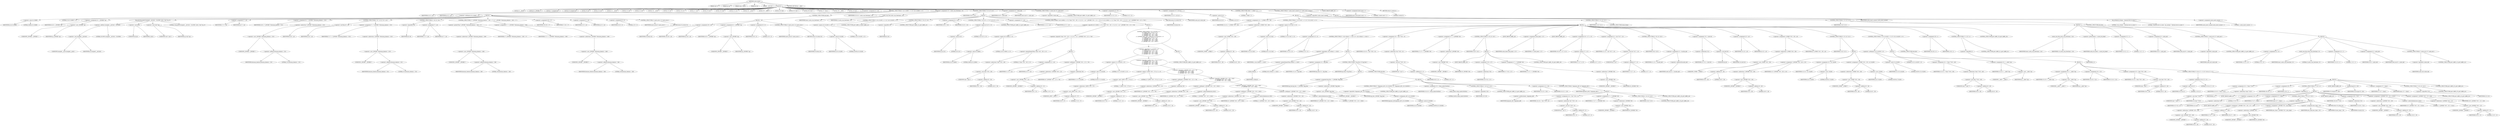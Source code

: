 digraph cache_insert {  
"1000125" [label = "(METHOD,cache_insert)" ]
"1000126" [label = "(PARAM,char *s)" ]
"1000127" [label = "(PARAM,int cp)" ]
"1000128" [label = "(PARAM,time_t time1)" ]
"1000129" [label = "(PARAM,int a4)" ]
"1000130" [label = "(PARAM,__int16 a5)" ]
"1000131" [label = "(BLOCK,,)" ]
"1000132" [label = "(LOCAL,v5: __int16)" ]
"1000133" [label = "(LOCAL,v6: _DWORD *)" ]
"1000134" [label = "(LOCAL,v7: unsigned int)" ]
"1000135" [label = "(LOCAL,v8: unsigned int)" ]
"1000136" [label = "(LOCAL,v9: int)" ]
"1000137" [label = "(LOCAL,v10: int)" ]
"1000138" [label = "(LOCAL,v11: __int16)" ]
"1000139" [label = "(LOCAL,v12: int)" ]
"1000140" [label = "(LOCAL,v13: int)" ]
"1000141" [label = "(LOCAL,v14: __int16)" ]
"1000142" [label = "(LOCAL,v15: int)" ]
"1000143" [label = "(LOCAL,v16: int *)" ]
"1000144" [label = "(LOCAL,v17: int)" ]
"1000145" [label = "(LOCAL,v19: int)" ]
"1000146" [label = "(LOCAL,v20: bool)" ]
"1000147" [label = "(LOCAL,v21: int *)" ]
"1000148" [label = "(LOCAL,v22: __int16)" ]
"1000149" [label = "(LOCAL,v23: __int64 *)" ]
"1000150" [label = "(LOCAL,v24: char)" ]
"1000151" [label = "(LOCAL,v25: char *)" ]
"1000152" [label = "(LOCAL,v26: char *)" ]
"1000153" [label = "(LOCAL,v27: time_t)" ]
"1000154" [label = "(LOCAL,v28: __int64)" ]
"1000155" [label = "(LOCAL,v29: int)" ]
"1000156" [label = "(<operator>.assignment,v5 = a5)" ]
"1000157" [label = "(IDENTIFIER,v5,v5 = a5)" ]
"1000158" [label = "(IDENTIFIER,a5,v5 = a5)" ]
"1000159" [label = "(CONTROL_STRUCTURE,if ( (a5 & 0x980) != 0 ),if ( (a5 & 0x980) != 0 ))" ]
"1000160" [label = "(<operator>.notEquals,(a5 & 0x980) != 0)" ]
"1000161" [label = "(<operator>.and,a5 & 0x980)" ]
"1000162" [label = "(IDENTIFIER,a5,a5 & 0x980)" ]
"1000163" [label = "(LITERAL,0x980,a5 & 0x980)" ]
"1000164" [label = "(LITERAL,0,(a5 & 0x980) != 0)" ]
"1000165" [label = "(BLOCK,,)" ]
"1000166" [label = "(<operator>.assignment,v6 = (_DWORD *)cp)" ]
"1000167" [label = "(IDENTIFIER,v6,v6 = (_DWORD *)cp)" ]
"1000168" [label = "(<operator>.cast,(_DWORD *)cp)" ]
"1000169" [label = "(UNKNOWN,_DWORD *,_DWORD *)" ]
"1000170" [label = "(IDENTIFIER,cp,(_DWORD *)cp)" ]
"1000171" [label = "(log_query,log_query((unsigned __int16)a5 + 0x10000, (int)s, (void *)cp, 0))" ]
"1000172" [label = "(<operator>.addition,(unsigned __int16)a5 + 0x10000)" ]
"1000173" [label = "(<operator>.cast,(unsigned __int16)a5)" ]
"1000174" [label = "(UNKNOWN,unsigned __int16,unsigned __int16)" ]
"1000175" [label = "(IDENTIFIER,a5,(unsigned __int16)a5)" ]
"1000176" [label = "(LITERAL,0x10000,(unsigned __int16)a5 + 0x10000)" ]
"1000177" [label = "(<operator>.cast,(int)s)" ]
"1000178" [label = "(UNKNOWN,int,int)" ]
"1000179" [label = "(IDENTIFIER,s,(int)s)" ]
"1000180" [label = "(<operator>.cast,(void *)cp)" ]
"1000181" [label = "(UNKNOWN,void *,void *)" ]
"1000182" [label = "(IDENTIFIER,cp,(void *)cp)" ]
"1000183" [label = "(LITERAL,0,log_query((unsigned __int16)a5 + 0x10000, (int)s, (void *)cp, 0))" ]
"1000184" [label = "(<operator>.assignment,v7 = a4)" ]
"1000185" [label = "(IDENTIFIER,v7,v7 = a4)" ]
"1000186" [label = "(IDENTIFIER,a4,v7 = a4)" ]
"1000187" [label = "(<operator>.assignment,v8 = *(_DWORD *)(dnsmasq_daemon + 252))" ]
"1000188" [label = "(IDENTIFIER,v8,v8 = *(_DWORD *)(dnsmasq_daemon + 252))" ]
"1000189" [label = "(<operator>.indirection,*(_DWORD *)(dnsmasq_daemon + 252))" ]
"1000190" [label = "(<operator>.cast,(_DWORD *)(dnsmasq_daemon + 252))" ]
"1000191" [label = "(UNKNOWN,_DWORD *,_DWORD *)" ]
"1000192" [label = "(<operator>.addition,dnsmasq_daemon + 252)" ]
"1000193" [label = "(IDENTIFIER,dnsmasq_daemon,dnsmasq_daemon + 252)" ]
"1000194" [label = "(LITERAL,252,dnsmasq_daemon + 252)" ]
"1000195" [label = "(CONTROL_STRUCTURE,if ( v8 < a4 ),if ( v8 < a4 ))" ]
"1000196" [label = "(<operator>.lessThan,v8 < a4)" ]
"1000197" [label = "(IDENTIFIER,v8,v8 < a4)" ]
"1000198" [label = "(IDENTIFIER,a4,v8 < a4)" ]
"1000199" [label = "(<operator>.assignment,v7 = *(_DWORD *)(dnsmasq_daemon + 252))" ]
"1000200" [label = "(IDENTIFIER,v7,v7 = *(_DWORD *)(dnsmasq_daemon + 252))" ]
"1000201" [label = "(<operator>.indirection,*(_DWORD *)(dnsmasq_daemon + 252))" ]
"1000202" [label = "(<operator>.cast,(_DWORD *)(dnsmasq_daemon + 252))" ]
"1000203" [label = "(UNKNOWN,_DWORD *,_DWORD *)" ]
"1000204" [label = "(<operator>.addition,dnsmasq_daemon + 252)" ]
"1000205" [label = "(IDENTIFIER,dnsmasq_daemon,dnsmasq_daemon + 252)" ]
"1000206" [label = "(LITERAL,252,dnsmasq_daemon + 252)" ]
"1000207" [label = "(CONTROL_STRUCTURE,if ( !v8 ),if ( !v8 ))" ]
"1000208" [label = "(<operator>.logicalNot,!v8)" ]
"1000209" [label = "(IDENTIFIER,v8,!v8)" ]
"1000210" [label = "(<operator>.assignment,v7 = a4)" ]
"1000211" [label = "(IDENTIFIER,v7,v7 = a4)" ]
"1000212" [label = "(IDENTIFIER,a4,v7 = a4)" ]
"1000213" [label = "(CONTROL_STRUCTURE,if ( *(_DWORD *)(dnsmasq_daemon + 248) > v7 ),if ( *(_DWORD *)(dnsmasq_daemon + 248) > v7 ))" ]
"1000214" [label = "(<operator>.greaterThan,*(_DWORD *)(dnsmasq_daemon + 248) > v7)" ]
"1000215" [label = "(<operator>.indirection,*(_DWORD *)(dnsmasq_daemon + 248))" ]
"1000216" [label = "(<operator>.cast,(_DWORD *)(dnsmasq_daemon + 248))" ]
"1000217" [label = "(UNKNOWN,_DWORD *,_DWORD *)" ]
"1000218" [label = "(<operator>.addition,dnsmasq_daemon + 248)" ]
"1000219" [label = "(IDENTIFIER,dnsmasq_daemon,dnsmasq_daemon + 248)" ]
"1000220" [label = "(LITERAL,248,dnsmasq_daemon + 248)" ]
"1000221" [label = "(IDENTIFIER,v7,*(_DWORD *)(dnsmasq_daemon + 248) > v7)" ]
"1000222" [label = "(<operator>.assignment,v7 = *(_DWORD *)(dnsmasq_daemon + 248))" ]
"1000223" [label = "(IDENTIFIER,v7,v7 = *(_DWORD *)(dnsmasq_daemon + 248))" ]
"1000224" [label = "(<operator>.indirection,*(_DWORD *)(dnsmasq_daemon + 248))" ]
"1000225" [label = "(<operator>.cast,(_DWORD *)(dnsmasq_daemon + 248))" ]
"1000226" [label = "(UNKNOWN,_DWORD *,_DWORD *)" ]
"1000227" [label = "(<operator>.addition,dnsmasq_daemon + 248)" ]
"1000228" [label = "(IDENTIFIER,dnsmasq_daemon,dnsmasq_daemon + 248)" ]
"1000229" [label = "(LITERAL,248,dnsmasq_daemon + 248)" ]
"1000230" [label = "(<operator>.assignment,v29 = v7)" ]
"1000231" [label = "(IDENTIFIER,v29,v29 = v7)" ]
"1000232" [label = "(IDENTIFIER,v7,v29 = v7)" ]
"1000233" [label = "(<operator>.assignment,v5 = a5)" ]
"1000234" [label = "(IDENTIFIER,v5,v5 = a5)" ]
"1000235" [label = "(IDENTIFIER,a5,v5 = a5)" ]
"1000236" [label = "(<operator>.assignment,v9 = 0)" ]
"1000237" [label = "(IDENTIFIER,v9,v9 = 0)" ]
"1000238" [label = "(LITERAL,0,v9 = 0)" ]
"1000239" [label = "(CONTROL_STRUCTURE,if ( insert_error ),if ( insert_error ))" ]
"1000240" [label = "(IDENTIFIER,insert_error,if ( insert_error ))" ]
"1000241" [label = "(RETURN,return v9;,return v9;)" ]
"1000242" [label = "(IDENTIFIER,v9,return v9;)" ]
"1000243" [label = "(CONTROL_STRUCTURE,else,else)" ]
"1000244" [label = "(BLOCK,,)" ]
"1000245" [label = "(<operator>.assignment,v29 = a4)" ]
"1000246" [label = "(IDENTIFIER,v29,v29 = a4)" ]
"1000247" [label = "(IDENTIFIER,a4,v29 = a4)" ]
"1000248" [label = "(<operator>.assignment,v6 = (_DWORD *)cp)" ]
"1000249" [label = "(IDENTIFIER,v6,v6 = (_DWORD *)cp)" ]
"1000250" [label = "(<operator>.cast,(_DWORD *)cp)" ]
"1000251" [label = "(UNKNOWN,_DWORD *,_DWORD *)" ]
"1000252" [label = "(IDENTIFIER,cp,(_DWORD *)cp)" ]
"1000253" [label = "(<operator>.assignment,v9 = 0)" ]
"1000254" [label = "(IDENTIFIER,v9,v9 = 0)" ]
"1000255" [label = "(LITERAL,0,v9 = 0)" ]
"1000256" [label = "(CONTROL_STRUCTURE,if ( insert_error ),if ( insert_error ))" ]
"1000257" [label = "(IDENTIFIER,insert_error,if ( insert_error ))" ]
"1000258" [label = "(RETURN,return v9;,return v9;)" ]
"1000259" [label = "(IDENTIFIER,v9,return v9;)" ]
"1000260" [label = "(<operator>.assignment,v10 = cache_scan_free(time1, v5))" ]
"1000261" [label = "(IDENTIFIER,v10,v10 = cache_scan_free(time1, v5))" ]
"1000262" [label = "(cache_scan_free,cache_scan_free(time1, v5))" ]
"1000263" [label = "(IDENTIFIER,time1,cache_scan_free(time1, v5))" ]
"1000264" [label = "(IDENTIFIER,v5,cache_scan_free(time1, v5))" ]
"1000265" [label = "(CONTROL_STRUCTURE,if ( v10 ),if ( v10 ))" ]
"1000266" [label = "(IDENTIFIER,v10,if ( v10 ))" ]
"1000267" [label = "(BLOCK,,)" ]
"1000268" [label = "(CONTROL_STRUCTURE,if ( (a5 & 0x180) == 0 ),if ( (a5 & 0x180) == 0 ))" ]
"1000269" [label = "(<operator>.equals,(a5 & 0x180) == 0)" ]
"1000270" [label = "(<operator>.and,a5 & 0x180)" ]
"1000271" [label = "(IDENTIFIER,a5,a5 & 0x180)" ]
"1000272" [label = "(LITERAL,0x180,a5 & 0x180)" ]
"1000273" [label = "(LITERAL,0,(a5 & 0x180) == 0)" ]
"1000274" [label = "(CONTROL_STRUCTURE,goto LABEL_42;,goto LABEL_42;)" ]
"1000275" [label = "(CONTROL_STRUCTURE,if ( !v6 ),if ( !v6 ))" ]
"1000276" [label = "(<operator>.logicalNot,!v6)" ]
"1000277" [label = "(IDENTIFIER,v6,!v6)" ]
"1000278" [label = "(CONTROL_STRUCTURE,goto LABEL_42;,goto LABEL_42;)" ]
"1000279" [label = "(<operator>.assignment,v9 = v10)" ]
"1000280" [label = "(IDENTIFIER,v9,v9 = v10)" ]
"1000281" [label = "(IDENTIFIER,v10,v9 = v10)" ]
"1000282" [label = "(CONTROL_STRUCTURE,if ( (a5 & 8) == 0 ),if ( (a5 & 8) == 0 ))" ]
"1000283" [label = "(<operator>.equals,(a5 & 8) == 0)" ]
"1000284" [label = "(<operator>.and,a5 & 8)" ]
"1000285" [label = "(IDENTIFIER,a5,a5 & 8)" ]
"1000286" [label = "(LITERAL,8,a5 & 8)" ]
"1000287" [label = "(LITERAL,0,(a5 & 8) == 0)" ]
"1000288" [label = "(CONTROL_STRUCTURE,goto LABEL_42;,goto LABEL_42;)" ]
"1000289" [label = "(<operator>.assignment,v11 = a5)" ]
"1000290" [label = "(IDENTIFIER,v11,v11 = a5)" ]
"1000291" [label = "(IDENTIFIER,a5,v11 = a5)" ]
"1000292" [label = "(CONTROL_STRUCTURE,if ( (a5 & 0x80u) == 0 || *(char *)(v9 + 36) >= 0 || (v11 = a5, *(_DWORD *)(v9 + 12) != *v6) ),if ( (a5 & 0x80u) == 0 || *(char *)(v9 + 36) >= 0 || (v11 = a5, *(_DWORD *)(v9 + 12) != *v6) ))" ]
"1000293" [label = "(<operator>.logicalOr,(a5 & 0x80u) == 0 || *(char *)(v9 + 36) >= 0 || (v11 = a5, *(_DWORD *)(v9 + 12) != *v6))" ]
"1000294" [label = "(<operator>.equals,(a5 & 0x80u) == 0)" ]
"1000295" [label = "(<operator>.and,a5 & 0x80u)" ]
"1000296" [label = "(IDENTIFIER,a5,a5 & 0x80u)" ]
"1000297" [label = "(LITERAL,0x80u,a5 & 0x80u)" ]
"1000298" [label = "(LITERAL,0,(a5 & 0x80u) == 0)" ]
"1000299" [label = "(<operator>.logicalOr,*(char *)(v9 + 36) >= 0 || (v11 = a5, *(_DWORD *)(v9 + 12) != *v6))" ]
"1000300" [label = "(<operator>.greaterEqualsThan,*(char *)(v9 + 36) >= 0)" ]
"1000301" [label = "(<operator>.indirection,*(char *)(v9 + 36))" ]
"1000302" [label = "(<operator>.cast,(char *)(v9 + 36))" ]
"1000303" [label = "(UNKNOWN,char *,char *)" ]
"1000304" [label = "(<operator>.addition,v9 + 36)" ]
"1000305" [label = "(IDENTIFIER,v9,v9 + 36)" ]
"1000306" [label = "(LITERAL,36,v9 + 36)" ]
"1000307" [label = "(LITERAL,0,*(char *)(v9 + 36) >= 0)" ]
"1000308" [label = "(BLOCK,,)" ]
"1000309" [label = "(<operator>.assignment,v11 = a5)" ]
"1000310" [label = "(IDENTIFIER,v11,v11 = a5)" ]
"1000311" [label = "(IDENTIFIER,a5,v11 = a5)" ]
"1000312" [label = "(<operator>.notEquals,*(_DWORD *)(v9 + 12) != *v6)" ]
"1000313" [label = "(<operator>.indirection,*(_DWORD *)(v9 + 12))" ]
"1000314" [label = "(<operator>.cast,(_DWORD *)(v9 + 12))" ]
"1000315" [label = "(UNKNOWN,_DWORD *,_DWORD *)" ]
"1000316" [label = "(<operator>.addition,v9 + 12)" ]
"1000317" [label = "(IDENTIFIER,v9,v9 + 12)" ]
"1000318" [label = "(LITERAL,12,v9 + 12)" ]
"1000319" [label = "(<operator>.indirection,*v6)" ]
"1000320" [label = "(IDENTIFIER,v6,*(_DWORD *)(v9 + 12) != *v6)" ]
"1000321" [label = "(BLOCK,,)" ]
"1000322" [label = "(CONTROL_STRUCTURE,if ( (v11 & 0x100) == 0\n        || (*(_BYTE *)(v9 + 37) & 1) == 0\n        || *(_DWORD *)(v9 + 12) != *v6\n        || *(_DWORD *)(v9 + 16) != v6[1]\n        || *(_DWORD *)(v9 + 20) != v6[2]\n        || *(_DWORD *)(v9 + 24) != v6[3] ),if ( (v11 & 0x100) == 0\n        || (*(_BYTE *)(v9 + 37) & 1) == 0\n        || *(_DWORD *)(v9 + 12) != *v6\n        || *(_DWORD *)(v9 + 16) != v6[1]\n        || *(_DWORD *)(v9 + 20) != v6[2]\n        || *(_DWORD *)(v9 + 24) != v6[3] ))" ]
"1000323" [label = "(<operator>.logicalOr,(v11 & 0x100) == 0\n        || (*(_BYTE *)(v9 + 37) & 1) == 0\n        || *(_DWORD *)(v9 + 12) != *v6\n        || *(_DWORD *)(v9 + 16) != v6[1]\n        || *(_DWORD *)(v9 + 20) != v6[2]\n        || *(_DWORD *)(v9 + 24) != v6[3])" ]
"1000324" [label = "(<operator>.equals,(v11 & 0x100) == 0)" ]
"1000325" [label = "(<operator>.and,v11 & 0x100)" ]
"1000326" [label = "(IDENTIFIER,v11,v11 & 0x100)" ]
"1000327" [label = "(LITERAL,0x100,v11 & 0x100)" ]
"1000328" [label = "(LITERAL,0,(v11 & 0x100) == 0)" ]
"1000329" [label = "(<operator>.logicalOr,(*(_BYTE *)(v9 + 37) & 1) == 0\n        || *(_DWORD *)(v9 + 12) != *v6\n        || *(_DWORD *)(v9 + 16) != v6[1]\n        || *(_DWORD *)(v9 + 20) != v6[2]\n        || *(_DWORD *)(v9 + 24) != v6[3])" ]
"1000330" [label = "(<operator>.equals,(*(_BYTE *)(v9 + 37) & 1) == 0)" ]
"1000331" [label = "(<operator>.and,*(_BYTE *)(v9 + 37) & 1)" ]
"1000332" [label = "(<operator>.indirection,*(_BYTE *)(v9 + 37))" ]
"1000333" [label = "(<operator>.cast,(_BYTE *)(v9 + 37))" ]
"1000334" [label = "(UNKNOWN,_BYTE *,_BYTE *)" ]
"1000335" [label = "(<operator>.addition,v9 + 37)" ]
"1000336" [label = "(IDENTIFIER,v9,v9 + 37)" ]
"1000337" [label = "(LITERAL,37,v9 + 37)" ]
"1000338" [label = "(LITERAL,1,*(_BYTE *)(v9 + 37) & 1)" ]
"1000339" [label = "(LITERAL,0,(*(_BYTE *)(v9 + 37) & 1) == 0)" ]
"1000340" [label = "(<operator>.logicalOr,*(_DWORD *)(v9 + 12) != *v6\n        || *(_DWORD *)(v9 + 16) != v6[1]\n        || *(_DWORD *)(v9 + 20) != v6[2]\n        || *(_DWORD *)(v9 + 24) != v6[3])" ]
"1000341" [label = "(<operator>.notEquals,*(_DWORD *)(v9 + 12) != *v6)" ]
"1000342" [label = "(<operator>.indirection,*(_DWORD *)(v9 + 12))" ]
"1000343" [label = "(<operator>.cast,(_DWORD *)(v9 + 12))" ]
"1000344" [label = "(UNKNOWN,_DWORD *,_DWORD *)" ]
"1000345" [label = "(<operator>.addition,v9 + 12)" ]
"1000346" [label = "(IDENTIFIER,v9,v9 + 12)" ]
"1000347" [label = "(LITERAL,12,v9 + 12)" ]
"1000348" [label = "(<operator>.indirection,*v6)" ]
"1000349" [label = "(IDENTIFIER,v6,*(_DWORD *)(v9 + 12) != *v6)" ]
"1000350" [label = "(<operator>.logicalOr,*(_DWORD *)(v9 + 16) != v6[1]\n        || *(_DWORD *)(v9 + 20) != v6[2]\n        || *(_DWORD *)(v9 + 24) != v6[3])" ]
"1000351" [label = "(<operator>.notEquals,*(_DWORD *)(v9 + 16) != v6[1])" ]
"1000352" [label = "(<operator>.indirection,*(_DWORD *)(v9 + 16))" ]
"1000353" [label = "(<operator>.cast,(_DWORD *)(v9 + 16))" ]
"1000354" [label = "(UNKNOWN,_DWORD *,_DWORD *)" ]
"1000355" [label = "(<operator>.addition,v9 + 16)" ]
"1000356" [label = "(IDENTIFIER,v9,v9 + 16)" ]
"1000357" [label = "(LITERAL,16,v9 + 16)" ]
"1000358" [label = "(<operator>.indirectIndexAccess,v6[1])" ]
"1000359" [label = "(IDENTIFIER,v6,*(_DWORD *)(v9 + 16) != v6[1])" ]
"1000360" [label = "(LITERAL,1,*(_DWORD *)(v9 + 16) != v6[1])" ]
"1000361" [label = "(<operator>.logicalOr,*(_DWORD *)(v9 + 20) != v6[2]\n        || *(_DWORD *)(v9 + 24) != v6[3])" ]
"1000362" [label = "(<operator>.notEquals,*(_DWORD *)(v9 + 20) != v6[2])" ]
"1000363" [label = "(<operator>.indirection,*(_DWORD *)(v9 + 20))" ]
"1000364" [label = "(<operator>.cast,(_DWORD *)(v9 + 20))" ]
"1000365" [label = "(UNKNOWN,_DWORD *,_DWORD *)" ]
"1000366" [label = "(<operator>.addition,v9 + 20)" ]
"1000367" [label = "(IDENTIFIER,v9,v9 + 20)" ]
"1000368" [label = "(LITERAL,20,v9 + 20)" ]
"1000369" [label = "(<operator>.indirectIndexAccess,v6[2])" ]
"1000370" [label = "(IDENTIFIER,v6,*(_DWORD *)(v9 + 20) != v6[2])" ]
"1000371" [label = "(LITERAL,2,*(_DWORD *)(v9 + 20) != v6[2])" ]
"1000372" [label = "(<operator>.notEquals,*(_DWORD *)(v9 + 24) != v6[3])" ]
"1000373" [label = "(<operator>.indirection,*(_DWORD *)(v9 + 24))" ]
"1000374" [label = "(<operator>.cast,(_DWORD *)(v9 + 24))" ]
"1000375" [label = "(UNKNOWN,_DWORD *,_DWORD *)" ]
"1000376" [label = "(<operator>.addition,v9 + 24)" ]
"1000377" [label = "(IDENTIFIER,v9,v9 + 24)" ]
"1000378" [label = "(LITERAL,24,v9 + 24)" ]
"1000379" [label = "(<operator>.indirectIndexAccess,v6[3])" ]
"1000380" [label = "(IDENTIFIER,v6,*(_DWORD *)(v9 + 24) != v6[3])" ]
"1000381" [label = "(LITERAL,3,*(_DWORD *)(v9 + 24) != v6[3])" ]
"1000382" [label = "(BLOCK,,)" ]
"1000383" [label = "(CONTROL_STRUCTURE,goto LABEL_42;,goto LABEL_42;)" ]
"1000384" [label = "(RETURN,return v9;,return v9;)" ]
"1000385" [label = "(IDENTIFIER,v9,return v9;)" ]
"1000386" [label = "(<operator>.assignment,v9 = cache_tail)" ]
"1000387" [label = "(IDENTIFIER,v9,v9 = cache_tail)" ]
"1000388" [label = "(IDENTIFIER,cache_tail,v9 = cache_tail)" ]
"1000389" [label = "(CONTROL_STRUCTURE,if ( !cache_tail ),if ( !cache_tail ))" ]
"1000390" [label = "(<operator>.logicalNot,!cache_tail)" ]
"1000391" [label = "(IDENTIFIER,cache_tail,!cache_tail)" ]
"1000392" [label = "(CONTROL_STRUCTURE,goto LABEL_42;,goto LABEL_42;)" ]
"1000393" [label = "(<operator>.assignment,v12 = 0)" ]
"1000394" [label = "(IDENTIFIER,v12,v12 = 0)" ]
"1000395" [label = "(LITERAL,0,v12 = 0)" ]
"1000396" [label = "(<operator>.assignment,v13 = a5 & 4)" ]
"1000397" [label = "(IDENTIFIER,v13,v13 = a5 & 4)" ]
"1000398" [label = "(<operator>.and,a5 & 4)" ]
"1000399" [label = "(IDENTIFIER,a5,a5 & 4)" ]
"1000400" [label = "(LITERAL,4,a5 & 4)" ]
"1000401" [label = "(CONTROL_STRUCTURE,while ( 1 ),while ( 1 ))" ]
"1000402" [label = "(LITERAL,1,while ( 1 ))" ]
"1000403" [label = "(BLOCK,,)" ]
"1000404" [label = "(<operator>.assignment,v14 = *(_WORD *)(v9 + 36))" ]
"1000405" [label = "(IDENTIFIER,v14,v14 = *(_WORD *)(v9 + 36))" ]
"1000406" [label = "(<operator>.indirection,*(_WORD *)(v9 + 36))" ]
"1000407" [label = "(<operator>.cast,(_WORD *)(v9 + 36))" ]
"1000408" [label = "(UNKNOWN,_WORD *,_WORD *)" ]
"1000409" [label = "(<operator>.addition,v9 + 36)" ]
"1000410" [label = "(IDENTIFIER,v9,v9 + 36)" ]
"1000411" [label = "(LITERAL,36,v9 + 36)" ]
"1000412" [label = "(CONTROL_STRUCTURE,if ( (v14 & 0xC) == 0 ),if ( (v14 & 0xC) == 0 ))" ]
"1000413" [label = "(<operator>.equals,(v14 & 0xC) == 0)" ]
"1000414" [label = "(<operator>.and,v14 & 0xC)" ]
"1000415" [label = "(IDENTIFIER,v14,v14 & 0xC)" ]
"1000416" [label = "(LITERAL,0xC,v14 & 0xC)" ]
"1000417" [label = "(LITERAL,0,(v14 & 0xC) == 0)" ]
"1000418" [label = "(BLOCK,,)" ]
"1000419" [label = "(<operator>.assignment,v15 = 0)" ]
"1000420" [label = "(IDENTIFIER,v15,v15 = 0)" ]
"1000421" [label = "(LITERAL,0,v15 = 0)" ]
"1000422" [label = "(CONTROL_STRUCTURE,if ( s && strlen(s) >= 0x32 ),if ( s && strlen(s) >= 0x32 ))" ]
"1000423" [label = "(<operator>.logicalAnd,s && strlen(s) >= 0x32)" ]
"1000424" [label = "(IDENTIFIER,s,s && strlen(s) >= 0x32)" ]
"1000425" [label = "(<operator>.greaterEqualsThan,strlen(s) >= 0x32)" ]
"1000426" [label = "(strlen,strlen(s))" ]
"1000427" [label = "(IDENTIFIER,s,strlen(s))" ]
"1000428" [label = "(LITERAL,0x32,strlen(s) >= 0x32)" ]
"1000429" [label = "(BLOCK,,)" ]
"1000430" [label = "(<operator>.assignment,v15 = big_free)" ]
"1000431" [label = "(IDENTIFIER,v15,v15 = big_free)" ]
"1000432" [label = "(IDENTIFIER,big_free,v15 = big_free)" ]
"1000433" [label = "(CONTROL_STRUCTURE,if ( big_free ),if ( big_free ))" ]
"1000434" [label = "(IDENTIFIER,big_free,if ( big_free ))" ]
"1000435" [label = "(BLOCK,,)" ]
"1000436" [label = "(<operator>.assignment,big_free = *(_DWORD *)big_free)" ]
"1000437" [label = "(IDENTIFIER,big_free,big_free = *(_DWORD *)big_free)" ]
"1000438" [label = "(<operator>.indirection,*(_DWORD *)big_free)" ]
"1000439" [label = "(<operator>.cast,(_DWORD *)big_free)" ]
"1000440" [label = "(UNKNOWN,_DWORD *,_DWORD *)" ]
"1000441" [label = "(IDENTIFIER,big_free,(_DWORD *)big_free)" ]
"1000442" [label = "(CONTROL_STRUCTURE,else,else)" ]
"1000443" [label = "(BLOCK,,)" ]
"1000444" [label = "(CONTROL_STRUCTURE,if ( !(bignames_left | a5 & 0x5000) ),if ( !(bignames_left | a5 & 0x5000) ))" ]
"1000445" [label = "(<operator>.logicalNot,!(bignames_left | a5 & 0x5000))" ]
"1000446" [label = "(<operator>.or,bignames_left | a5 & 0x5000)" ]
"1000447" [label = "(IDENTIFIER,bignames_left,bignames_left | a5 & 0x5000)" ]
"1000448" [label = "(<operator>.and,a5 & 0x5000)" ]
"1000449" [label = "(IDENTIFIER,a5,a5 & 0x5000)" ]
"1000450" [label = "(LITERAL,0x5000,a5 & 0x5000)" ]
"1000451" [label = "(CONTROL_STRUCTURE,goto LABEL_42;,goto LABEL_42;)" ]
"1000452" [label = "(<operator>.assignment,v19 = whine_malloc(0x404u))" ]
"1000453" [label = "(IDENTIFIER,v19,v19 = whine_malloc(0x404u))" ]
"1000454" [label = "(whine_malloc,whine_malloc(0x404u))" ]
"1000455" [label = "(LITERAL,0x404u,whine_malloc(0x404u))" ]
"1000456" [label = "(CONTROL_STRUCTURE,if ( !v19 ),if ( !v19 ))" ]
"1000457" [label = "(<operator>.logicalNot,!v19)" ]
"1000458" [label = "(IDENTIFIER,v19,!v19)" ]
"1000459" [label = "(CONTROL_STRUCTURE,goto LABEL_42;,goto LABEL_42;)" ]
"1000460" [label = "(<operator>.assignment,v15 = v19)" ]
"1000461" [label = "(IDENTIFIER,v15,v15 = v19)" ]
"1000462" [label = "(IDENTIFIER,v19,v15 = v19)" ]
"1000463" [label = "(CONTROL_STRUCTURE,if ( bignames_left ),if ( bignames_left ))" ]
"1000464" [label = "(IDENTIFIER,bignames_left,if ( bignames_left ))" ]
"1000465" [label = "(BLOCK,,)" ]
"1000466" [label = "(<operator>.preDecrement,--bignames_left)" ]
"1000467" [label = "(IDENTIFIER,bignames_left,--bignames_left)" ]
"1000468" [label = "(<operator>.assignment,v16 = *(int **)(v9 + 4))" ]
"1000469" [label = "(IDENTIFIER,v16,v16 = *(int **)(v9 + 4))" ]
"1000470" [label = "(<operator>.indirection,*(int **)(v9 + 4))" ]
"1000471" [label = "(<operator>.cast,(int **)(v9 + 4))" ]
"1000472" [label = "(UNKNOWN,int **,int **)" ]
"1000473" [label = "(<operator>.addition,v9 + 4)" ]
"1000474" [label = "(IDENTIFIER,v9,v9 + 4)" ]
"1000475" [label = "(LITERAL,4,v9 + 4)" ]
"1000476" [label = "(<operator>.assignment,v17 = *(_DWORD *)v9)" ]
"1000477" [label = "(IDENTIFIER,v17,v17 = *(_DWORD *)v9)" ]
"1000478" [label = "(<operator>.indirection,*(_DWORD *)v9)" ]
"1000479" [label = "(<operator>.cast,(_DWORD *)v9)" ]
"1000480" [label = "(UNKNOWN,_DWORD *,_DWORD *)" ]
"1000481" [label = "(IDENTIFIER,v9,(_DWORD *)v9)" ]
"1000482" [label = "(CONTROL_STRUCTURE,if ( v16 ),if ( v16 ))" ]
"1000483" [label = "(IDENTIFIER,v16,if ( v16 ))" ]
"1000484" [label = "(CONTROL_STRUCTURE,goto LABEL_39;,goto LABEL_39;)" ]
"1000485" [label = "(CONTROL_STRUCTURE,goto LABEL_48;,goto LABEL_48;)" ]
"1000486" [label = "(<operator>.assignment,v16 = *(int **)(v9 + 4))" ]
"1000487" [label = "(IDENTIFIER,v16,v16 = *(int **)(v9 + 4))" ]
"1000488" [label = "(<operator>.indirection,*(int **)(v9 + 4))" ]
"1000489" [label = "(<operator>.cast,(int **)(v9 + 4))" ]
"1000490" [label = "(UNKNOWN,int **,int **)" ]
"1000491" [label = "(<operator>.addition,v9 + 4)" ]
"1000492" [label = "(IDENTIFIER,v9,v9 + 4)" ]
"1000493" [label = "(LITERAL,4,v9 + 4)" ]
"1000494" [label = "(<operator>.assignment,v17 = *(_DWORD *)v9)" ]
"1000495" [label = "(IDENTIFIER,v17,v17 = *(_DWORD *)v9)" ]
"1000496" [label = "(<operator>.indirection,*(_DWORD *)v9)" ]
"1000497" [label = "(<operator>.cast,(_DWORD *)v9)" ]
"1000498" [label = "(UNKNOWN,_DWORD *,_DWORD *)" ]
"1000499" [label = "(IDENTIFIER,v9,(_DWORD *)v9)" ]
"1000500" [label = "(CONTROL_STRUCTURE,if ( v16 ),if ( v16 ))" ]
"1000501" [label = "(IDENTIFIER,v16,if ( v16 ))" ]
"1000502" [label = "(BLOCK,,)" ]
"1000503" [label = "(JUMP_TARGET,LABEL_39)" ]
"1000504" [label = "(<operator>.assignment,*v16 = v17)" ]
"1000505" [label = "(<operator>.indirection,*v16)" ]
"1000506" [label = "(IDENTIFIER,v16,*v16 = v17)" ]
"1000507" [label = "(IDENTIFIER,v17,*v16 = v17)" ]
"1000508" [label = "(<operator>.assignment,v17 = *(_DWORD *)v9)" ]
"1000509" [label = "(IDENTIFIER,v17,v17 = *(_DWORD *)v9)" ]
"1000510" [label = "(<operator>.indirection,*(_DWORD *)v9)" ]
"1000511" [label = "(<operator>.cast,(_DWORD *)v9)" ]
"1000512" [label = "(UNKNOWN,_DWORD *,_DWORD *)" ]
"1000513" [label = "(IDENTIFIER,v9,(_DWORD *)v9)" ]
"1000514" [label = "(CONTROL_STRUCTURE,goto LABEL_49;,goto LABEL_49;)" ]
"1000515" [label = "(JUMP_TARGET,LABEL_48)" ]
"1000516" [label = "(<operator>.assignment,cache_head = v17)" ]
"1000517" [label = "(IDENTIFIER,cache_head,cache_head = v17)" ]
"1000518" [label = "(IDENTIFIER,v17,cache_head = v17)" ]
"1000519" [label = "(JUMP_TARGET,LABEL_49)" ]
"1000520" [label = "(<operator>.assignment,v20 = v17 == 0)" ]
"1000521" [label = "(IDENTIFIER,v20,v20 = v17 == 0)" ]
"1000522" [label = "(<operator>.equals,v17 == 0)" ]
"1000523" [label = "(IDENTIFIER,v17,v17 == 0)" ]
"1000524" [label = "(LITERAL,0,v17 == 0)" ]
"1000525" [label = "(<operator>.assignment,v21 = (int *)(v17 + 4))" ]
"1000526" [label = "(IDENTIFIER,v21,v21 = (int *)(v17 + 4))" ]
"1000527" [label = "(<operator>.cast,(int *)(v17 + 4))" ]
"1000528" [label = "(UNKNOWN,int *,int *)" ]
"1000529" [label = "(<operator>.addition,v17 + 4)" ]
"1000530" [label = "(IDENTIFIER,v17,v17 + 4)" ]
"1000531" [label = "(LITERAL,4,v17 + 4)" ]
"1000532" [label = "(CONTROL_STRUCTURE,if ( v20 ),if ( v20 ))" ]
"1000533" [label = "(IDENTIFIER,v20,if ( v20 ))" ]
"1000534" [label = "(<operator>.assignment,v21 = &cache_tail)" ]
"1000535" [label = "(IDENTIFIER,v21,v21 = &cache_tail)" ]
"1000536" [label = "(<operator>.addressOf,&cache_tail)" ]
"1000537" [label = "(IDENTIFIER,cache_tail,v21 = &cache_tail)" ]
"1000538" [label = "(<operator>.assignment,*v21 = (int)v16)" ]
"1000539" [label = "(<operator>.indirection,*v21)" ]
"1000540" [label = "(IDENTIFIER,v21,*v21 = (int)v16)" ]
"1000541" [label = "(<operator>.cast,(int)v16)" ]
"1000542" [label = "(UNKNOWN,int,int)" ]
"1000543" [label = "(IDENTIFIER,v16,(int)v16)" ]
"1000544" [label = "(<operator>.assignment,v22 = a5)" ]
"1000545" [label = "(IDENTIFIER,v22,v22 = a5)" ]
"1000546" [label = "(IDENTIFIER,a5,v22 = a5)" ]
"1000547" [label = "(<operator>.assignment,*(_WORD *)(v9 + 36) = a5)" ]
"1000548" [label = "(<operator>.indirection,*(_WORD *)(v9 + 36))" ]
"1000549" [label = "(<operator>.cast,(_WORD *)(v9 + 36))" ]
"1000550" [label = "(UNKNOWN,_WORD *,_WORD *)" ]
"1000551" [label = "(<operator>.addition,v9 + 36)" ]
"1000552" [label = "(IDENTIFIER,v9,v9 + 36)" ]
"1000553" [label = "(LITERAL,36,v9 + 36)" ]
"1000554" [label = "(IDENTIFIER,a5,*(_WORD *)(v9 + 36) = a5)" ]
"1000555" [label = "(CONTROL_STRUCTURE,if ( v15 ),if ( v15 ))" ]
"1000556" [label = "(IDENTIFIER,v15,if ( v15 ))" ]
"1000557" [label = "(BLOCK,,)" ]
"1000558" [label = "(<operator>.assignment,*(_DWORD *)(v9 + 40) = v15)" ]
"1000559" [label = "(<operator>.indirection,*(_DWORD *)(v9 + 40))" ]
"1000560" [label = "(<operator>.cast,(_DWORD *)(v9 + 40))" ]
"1000561" [label = "(UNKNOWN,_DWORD *,_DWORD *)" ]
"1000562" [label = "(<operator>.addition,v9 + 40)" ]
"1000563" [label = "(IDENTIFIER,v9,v9 + 40)" ]
"1000564" [label = "(LITERAL,40,v9 + 40)" ]
"1000565" [label = "(IDENTIFIER,v15,*(_DWORD *)(v9 + 40) = v15)" ]
"1000566" [label = "(<operator>.assignment,v22 = a5 | 0x200)" ]
"1000567" [label = "(IDENTIFIER,v22,v22 = a5 | 0x200)" ]
"1000568" [label = "(<operator>.or,a5 | 0x200)" ]
"1000569" [label = "(IDENTIFIER,a5,a5 | 0x200)" ]
"1000570" [label = "(LITERAL,0x200,a5 | 0x200)" ]
"1000571" [label = "(<operator>.assignment,*(_WORD *)(v9 + 36) = a5 | 0x200)" ]
"1000572" [label = "(<operator>.indirection,*(_WORD *)(v9 + 36))" ]
"1000573" [label = "(<operator>.cast,(_WORD *)(v9 + 36))" ]
"1000574" [label = "(UNKNOWN,_WORD *,_WORD *)" ]
"1000575" [label = "(<operator>.addition,v9 + 36)" ]
"1000576" [label = "(IDENTIFIER,v9,v9 + 36)" ]
"1000577" [label = "(LITERAL,36,v9 + 36)" ]
"1000578" [label = "(<operator>.or,a5 | 0x200)" ]
"1000579" [label = "(IDENTIFIER,a5,a5 | 0x200)" ]
"1000580" [label = "(LITERAL,0x200,a5 | 0x200)" ]
"1000581" [label = "(CONTROL_STRUCTURE,if ( (v22 & 0x200) != 0 ),if ( (v22 & 0x200) != 0 ))" ]
"1000582" [label = "(<operator>.notEquals,(v22 & 0x200) != 0)" ]
"1000583" [label = "(<operator>.and,v22 & 0x200)" ]
"1000584" [label = "(IDENTIFIER,v22,v22 & 0x200)" ]
"1000585" [label = "(LITERAL,0x200,v22 & 0x200)" ]
"1000586" [label = "(LITERAL,0,(v22 & 0x200) != 0)" ]
"1000587" [label = "(BLOCK,,)" ]
"1000588" [label = "(<operator>.assignment,v25 = *(char **)(v9 + 40))" ]
"1000589" [label = "(IDENTIFIER,v25,v25 = *(char **)(v9 + 40))" ]
"1000590" [label = "(<operator>.indirection,*(char **)(v9 + 40))" ]
"1000591" [label = "(<operator>.cast,(char **)(v9 + 40))" ]
"1000592" [label = "(UNKNOWN,char **,char **)" ]
"1000593" [label = "(<operator>.addition,v9 + 40)" ]
"1000594" [label = "(IDENTIFIER,v9,v9 + 40)" ]
"1000595" [label = "(LITERAL,40,v9 + 40)" ]
"1000596" [label = "(<operator>.assignment,v23 = (__int64 *)cp)" ]
"1000597" [label = "(IDENTIFIER,v23,v23 = (__int64 *)cp)" ]
"1000598" [label = "(<operator>.cast,(__int64 *)cp)" ]
"1000599" [label = "(UNKNOWN,__int64 *,__int64 *)" ]
"1000600" [label = "(IDENTIFIER,cp,(__int64 *)cp)" ]
"1000601" [label = "(CONTROL_STRUCTURE,else,else)" ]
"1000602" [label = "(BLOCK,,)" ]
"1000603" [label = "(<operator>.assignment,v23 = (__int64 *)cp)" ]
"1000604" [label = "(IDENTIFIER,v23,v23 = (__int64 *)cp)" ]
"1000605" [label = "(<operator>.cast,(__int64 *)cp)" ]
"1000606" [label = "(UNKNOWN,__int64 *,__int64 *)" ]
"1000607" [label = "(IDENTIFIER,cp,(__int64 *)cp)" ]
"1000608" [label = "(<operator>.assignment,v24 = v22)" ]
"1000609" [label = "(IDENTIFIER,v24,v24 = v22)" ]
"1000610" [label = "(IDENTIFIER,v22,v24 = v22)" ]
"1000611" [label = "(<operator>.assignment,v25 = (char *)(v9 + 40))" ]
"1000612" [label = "(IDENTIFIER,v25,v25 = (char *)(v9 + 40))" ]
"1000613" [label = "(<operator>.cast,(char *)(v9 + 40))" ]
"1000614" [label = "(UNKNOWN,char *,char *)" ]
"1000615" [label = "(<operator>.addition,v9 + 40)" ]
"1000616" [label = "(IDENTIFIER,v9,v9 + 40)" ]
"1000617" [label = "(LITERAL,40,v9 + 40)" ]
"1000618" [label = "(CONTROL_STRUCTURE,if ( (v24 & 2) != 0 ),if ( (v24 & 2) != 0 ))" ]
"1000619" [label = "(<operator>.notEquals,(v24 & 2) != 0)" ]
"1000620" [label = "(<operator>.and,v24 & 2)" ]
"1000621" [label = "(IDENTIFIER,v24,v24 & 2)" ]
"1000622" [label = "(LITERAL,2,v24 & 2)" ]
"1000623" [label = "(LITERAL,0,(v24 & 2) != 0)" ]
"1000624" [label = "(BLOCK,,)" ]
"1000625" [label = "(<operator>.assignment,v25 = *(char **)v25)" ]
"1000626" [label = "(IDENTIFIER,v25,v25 = *(char **)v25)" ]
"1000627" [label = "(<operator>.indirection,*(char **)v25)" ]
"1000628" [label = "(<operator>.cast,(char **)v25)" ]
"1000629" [label = "(UNKNOWN,char **,char **)" ]
"1000630" [label = "(IDENTIFIER,v25,(char **)v25)" ]
"1000631" [label = "(<operator>.assignment,v26 = s)" ]
"1000632" [label = "(IDENTIFIER,v26,v26 = s)" ]
"1000633" [label = "(IDENTIFIER,s,v26 = s)" ]
"1000634" [label = "(CONTROL_STRUCTURE,if ( !s ),if ( !s ))" ]
"1000635" [label = "(<operator>.logicalNot,!s)" ]
"1000636" [label = "(IDENTIFIER,s,!s)" ]
"1000637" [label = "(BLOCK,,)" ]
"1000638" [label = "(JUMP_TARGET,LABEL_61)" ]
"1000639" [label = "(<operator>.assignment,*v25 = 0)" ]
"1000640" [label = "(<operator>.indirection,*v25)" ]
"1000641" [label = "(IDENTIFIER,v25,*v25 = 0)" ]
"1000642" [label = "(LITERAL,0,*v25 = 0)" ]
"1000643" [label = "(<operator>.assignment,v27 = time1)" ]
"1000644" [label = "(IDENTIFIER,v27,v27 = time1)" ]
"1000645" [label = "(IDENTIFIER,time1,v27 = time1)" ]
"1000646" [label = "(CONTROL_STRUCTURE,if ( !v23 ),if ( !v23 ))" ]
"1000647" [label = "(<operator>.logicalNot,!v23)" ]
"1000648" [label = "(IDENTIFIER,v23,!v23)" ]
"1000649" [label = "(BLOCK,,)" ]
"1000650" [label = "(JUMP_TARGET,LABEL_63)" ]
"1000651" [label = "(<operator>.assignment,*(_DWORD *)(v9 + 28) = v27 + v29)" ]
"1000652" [label = "(<operator>.indirection,*(_DWORD *)(v9 + 28))" ]
"1000653" [label = "(<operator>.cast,(_DWORD *)(v9 + 28))" ]
"1000654" [label = "(UNKNOWN,_DWORD *,_DWORD *)" ]
"1000655" [label = "(<operator>.addition,v9 + 28)" ]
"1000656" [label = "(IDENTIFIER,v9,v9 + 28)" ]
"1000657" [label = "(LITERAL,28,v9 + 28)" ]
"1000658" [label = "(<operator>.addition,v27 + v29)" ]
"1000659" [label = "(IDENTIFIER,v27,v27 + v29)" ]
"1000660" [label = "(IDENTIFIER,v29,v27 + v29)" ]
"1000661" [label = "(<operator>.assignment,*(_DWORD *)v9 = new_chain)" ]
"1000662" [label = "(<operator>.indirection,*(_DWORD *)v9)" ]
"1000663" [label = "(<operator>.cast,(_DWORD *)v9)" ]
"1000664" [label = "(UNKNOWN,_DWORD *,_DWORD *)" ]
"1000665" [label = "(IDENTIFIER,v9,(_DWORD *)v9)" ]
"1000666" [label = "(IDENTIFIER,new_chain,*(_DWORD *)v9 = new_chain)" ]
"1000667" [label = "(<operator>.assignment,new_chain = v9)" ]
"1000668" [label = "(IDENTIFIER,new_chain,new_chain = v9)" ]
"1000669" [label = "(IDENTIFIER,v9,new_chain = v9)" ]
"1000670" [label = "(RETURN,return v9;,return v9;)" ]
"1000671" [label = "(IDENTIFIER,v9,return v9;)" ]
"1000672" [label = "(JUMP_TARGET,LABEL_62)" ]
"1000673" [label = "(<operator>.assignment,v28 = *v23)" ]
"1000674" [label = "(IDENTIFIER,v28,v28 = *v23)" ]
"1000675" [label = "(<operator>.indirection,*v23)" ]
"1000676" [label = "(IDENTIFIER,v23,v28 = *v23)" ]
"1000677" [label = "(<operator>.assignment,*(_QWORD *)(v9 + 20) = v23[1])" ]
"1000678" [label = "(<operator>.indirection,*(_QWORD *)(v9 + 20))" ]
"1000679" [label = "(<operator>.cast,(_QWORD *)(v9 + 20))" ]
"1000680" [label = "(UNKNOWN,_QWORD *,_QWORD *)" ]
"1000681" [label = "(<operator>.addition,v9 + 20)" ]
"1000682" [label = "(IDENTIFIER,v9,v9 + 20)" ]
"1000683" [label = "(LITERAL,20,v9 + 20)" ]
"1000684" [label = "(<operator>.indirectIndexAccess,v23[1])" ]
"1000685" [label = "(IDENTIFIER,v23,*(_QWORD *)(v9 + 20) = v23[1])" ]
"1000686" [label = "(LITERAL,1,*(_QWORD *)(v9 + 20) = v23[1])" ]
"1000687" [label = "(<operator>.assignment,*(_QWORD *)(v9 + 12) = v28)" ]
"1000688" [label = "(<operator>.indirection,*(_QWORD *)(v9 + 12))" ]
"1000689" [label = "(<operator>.cast,(_QWORD *)(v9 + 12))" ]
"1000690" [label = "(UNKNOWN,_QWORD *,_QWORD *)" ]
"1000691" [label = "(<operator>.addition,v9 + 12)" ]
"1000692" [label = "(IDENTIFIER,v9,v9 + 12)" ]
"1000693" [label = "(LITERAL,12,v9 + 12)" ]
"1000694" [label = "(IDENTIFIER,v28,*(_QWORD *)(v9 + 12) = v28)" ]
"1000695" [label = "(CONTROL_STRUCTURE,goto LABEL_63;,goto LABEL_63;)" ]
"1000696" [label = "(JUMP_TARGET,LABEL_59)" ]
"1000697" [label = "(strcpy,strcpy(v25, v26))" ]
"1000698" [label = "(IDENTIFIER,v25,strcpy(v25, v26))" ]
"1000699" [label = "(IDENTIFIER,v26,strcpy(v25, v26))" ]
"1000700" [label = "(<operator>.assignment,v27 = time1)" ]
"1000701" [label = "(IDENTIFIER,v27,v27 = time1)" ]
"1000702" [label = "(IDENTIFIER,time1,v27 = time1)" ]
"1000703" [label = "(CONTROL_STRUCTURE,if ( !v23 ),if ( !v23 ))" ]
"1000704" [label = "(<operator>.logicalNot,!v23)" ]
"1000705" [label = "(IDENTIFIER,v23,!v23)" ]
"1000706" [label = "(CONTROL_STRUCTURE,goto LABEL_63;,goto LABEL_63;)" ]
"1000707" [label = "(CONTROL_STRUCTURE,goto LABEL_62;,goto LABEL_62;)" ]
"1000708" [label = "(<operator>.assignment,v26 = s)" ]
"1000709" [label = "(IDENTIFIER,v26,v26 = s)" ]
"1000710" [label = "(IDENTIFIER,s,v26 = s)" ]
"1000711" [label = "(CONTROL_STRUCTURE,if ( !s ),if ( !s ))" ]
"1000712" [label = "(<operator>.logicalNot,!s)" ]
"1000713" [label = "(IDENTIFIER,s,!s)" ]
"1000714" [label = "(CONTROL_STRUCTURE,goto LABEL_61;,goto LABEL_61;)" ]
"1000715" [label = "(CONTROL_STRUCTURE,goto LABEL_59;,goto LABEL_59;)" ]
"1000716" [label = "(CONTROL_STRUCTURE,if ( v12 ),if ( v12 ))" ]
"1000717" [label = "(IDENTIFIER,v12,if ( v12 ))" ]
"1000718" [label = "(CONTROL_STRUCTURE,break;,break;)" ]
"1000719" [label = "(CONTROL_STRUCTURE,if ( v13 ),if ( v13 ))" ]
"1000720" [label = "(IDENTIFIER,v13,if ( v13 ))" ]
"1000721" [label = "(BLOCK,,)" ]
"1000722" [label = "(cache_scan_free,cache_scan_free(time1, v14))" ]
"1000723" [label = "(IDENTIFIER,time1,cache_scan_free(time1, v14))" ]
"1000724" [label = "(IDENTIFIER,v14,cache_scan_free(time1, v14))" ]
"1000725" [label = "(<operator>.preIncrement,++cache_live_freed)" ]
"1000726" [label = "(IDENTIFIER,cache_live_freed,++cache_live_freed)" ]
"1000727" [label = "(<operator>.assignment,v12 = 1)" ]
"1000728" [label = "(IDENTIFIER,v12,v12 = 1)" ]
"1000729" [label = "(LITERAL,1,v12 = 1)" ]
"1000730" [label = "(<operator>.assignment,v9 = cache_tail)" ]
"1000731" [label = "(IDENTIFIER,v9,v9 = cache_tail)" ]
"1000732" [label = "(IDENTIFIER,cache_tail,v9 = cache_tail)" ]
"1000733" [label = "(CONTROL_STRUCTURE,if ( !cache_tail ),if ( !cache_tail ))" ]
"1000734" [label = "(<operator>.logicalNot,!cache_tail)" ]
"1000735" [label = "(IDENTIFIER,cache_tail,!cache_tail)" ]
"1000736" [label = "(CONTROL_STRUCTURE,goto LABEL_42;,goto LABEL_42;)" ]
"1000737" [label = "(CONTROL_STRUCTURE,else,else)" ]
"1000738" [label = "(BLOCK,,)" ]
"1000739" [label = "(<operator>.assignment,v12 = 0)" ]
"1000740" [label = "(IDENTIFIER,v12,v12 = 0)" ]
"1000741" [label = "(LITERAL,0,v12 = 0)" ]
"1000742" [label = "(cache_scan_free,cache_scan_free(time1, 0))" ]
"1000743" [label = "(IDENTIFIER,time1,cache_scan_free(time1, 0))" ]
"1000744" [label = "(LITERAL,0,cache_scan_free(time1, 0))" ]
"1000745" [label = "(<operator>.assignment,v13 = 1)" ]
"1000746" [label = "(IDENTIFIER,v13,v13 = 1)" ]
"1000747" [label = "(LITERAL,1,v13 = 1)" ]
"1000748" [label = "(<operator>.assignment,v9 = cache_tail)" ]
"1000749" [label = "(IDENTIFIER,v9,v9 = cache_tail)" ]
"1000750" [label = "(IDENTIFIER,cache_tail,v9 = cache_tail)" ]
"1000751" [label = "(CONTROL_STRUCTURE,if ( !cache_tail ),if ( !cache_tail ))" ]
"1000752" [label = "(<operator>.logicalNot,!cache_tail)" ]
"1000753" [label = "(IDENTIFIER,cache_tail,!cache_tail)" ]
"1000754" [label = "(CONTROL_STRUCTURE,goto LABEL_42;,goto LABEL_42;)" ]
"1000755" [label = "(CONTROL_STRUCTURE,if ( !cache_insert_warned ),if ( !cache_insert_warned ))" ]
"1000756" [label = "(<operator>.logicalNot,!cache_insert_warned)" ]
"1000757" [label = "(IDENTIFIER,cache_insert_warned,!cache_insert_warned)" ]
"1000758" [label = "(BLOCK,,)" ]
"1000759" [label = "(my_syslog,my_syslog(3, \"Internal error in cache.\"))" ]
"1000760" [label = "(LITERAL,3,my_syslog(3, \"Internal error in cache.\"))" ]
"1000761" [label = "(LITERAL,\"Internal error in cache.\",my_syslog(3, \"Internal error in cache.\"))" ]
"1000762" [label = "(<operator>.assignment,cache_insert_warned = 1)" ]
"1000763" [label = "(IDENTIFIER,cache_insert_warned,cache_insert_warned = 1)" ]
"1000764" [label = "(LITERAL,1,cache_insert_warned = 1)" ]
"1000765" [label = "(JUMP_TARGET,LABEL_42)" ]
"1000766" [label = "(<operator>.assignment,insert_error = 1)" ]
"1000767" [label = "(IDENTIFIER,insert_error,insert_error = 1)" ]
"1000768" [label = "(LITERAL,1,insert_error = 1)" ]
"1000769" [label = "(RETURN,return 0;,return 0;)" ]
"1000770" [label = "(LITERAL,0,return 0;)" ]
"1000771" [label = "(METHOD_RETURN,int __cdecl)" ]
  "1000125" -> "1000126" 
  "1000125" -> "1000127" 
  "1000125" -> "1000128" 
  "1000125" -> "1000129" 
  "1000125" -> "1000130" 
  "1000125" -> "1000131" 
  "1000125" -> "1000771" 
  "1000131" -> "1000132" 
  "1000131" -> "1000133" 
  "1000131" -> "1000134" 
  "1000131" -> "1000135" 
  "1000131" -> "1000136" 
  "1000131" -> "1000137" 
  "1000131" -> "1000138" 
  "1000131" -> "1000139" 
  "1000131" -> "1000140" 
  "1000131" -> "1000141" 
  "1000131" -> "1000142" 
  "1000131" -> "1000143" 
  "1000131" -> "1000144" 
  "1000131" -> "1000145" 
  "1000131" -> "1000146" 
  "1000131" -> "1000147" 
  "1000131" -> "1000148" 
  "1000131" -> "1000149" 
  "1000131" -> "1000150" 
  "1000131" -> "1000151" 
  "1000131" -> "1000152" 
  "1000131" -> "1000153" 
  "1000131" -> "1000154" 
  "1000131" -> "1000155" 
  "1000131" -> "1000156" 
  "1000131" -> "1000159" 
  "1000131" -> "1000260" 
  "1000131" -> "1000265" 
  "1000131" -> "1000386" 
  "1000131" -> "1000389" 
  "1000131" -> "1000393" 
  "1000131" -> "1000396" 
  "1000131" -> "1000401" 
  "1000131" -> "1000755" 
  "1000131" -> "1000765" 
  "1000131" -> "1000766" 
  "1000131" -> "1000769" 
  "1000156" -> "1000157" 
  "1000156" -> "1000158" 
  "1000159" -> "1000160" 
  "1000159" -> "1000165" 
  "1000159" -> "1000243" 
  "1000160" -> "1000161" 
  "1000160" -> "1000164" 
  "1000161" -> "1000162" 
  "1000161" -> "1000163" 
  "1000165" -> "1000166" 
  "1000165" -> "1000171" 
  "1000165" -> "1000184" 
  "1000165" -> "1000187" 
  "1000165" -> "1000195" 
  "1000165" -> "1000207" 
  "1000165" -> "1000213" 
  "1000165" -> "1000230" 
  "1000165" -> "1000233" 
  "1000165" -> "1000236" 
  "1000165" -> "1000239" 
  "1000166" -> "1000167" 
  "1000166" -> "1000168" 
  "1000168" -> "1000169" 
  "1000168" -> "1000170" 
  "1000171" -> "1000172" 
  "1000171" -> "1000177" 
  "1000171" -> "1000180" 
  "1000171" -> "1000183" 
  "1000172" -> "1000173" 
  "1000172" -> "1000176" 
  "1000173" -> "1000174" 
  "1000173" -> "1000175" 
  "1000177" -> "1000178" 
  "1000177" -> "1000179" 
  "1000180" -> "1000181" 
  "1000180" -> "1000182" 
  "1000184" -> "1000185" 
  "1000184" -> "1000186" 
  "1000187" -> "1000188" 
  "1000187" -> "1000189" 
  "1000189" -> "1000190" 
  "1000190" -> "1000191" 
  "1000190" -> "1000192" 
  "1000192" -> "1000193" 
  "1000192" -> "1000194" 
  "1000195" -> "1000196" 
  "1000195" -> "1000199" 
  "1000196" -> "1000197" 
  "1000196" -> "1000198" 
  "1000199" -> "1000200" 
  "1000199" -> "1000201" 
  "1000201" -> "1000202" 
  "1000202" -> "1000203" 
  "1000202" -> "1000204" 
  "1000204" -> "1000205" 
  "1000204" -> "1000206" 
  "1000207" -> "1000208" 
  "1000207" -> "1000210" 
  "1000208" -> "1000209" 
  "1000210" -> "1000211" 
  "1000210" -> "1000212" 
  "1000213" -> "1000214" 
  "1000213" -> "1000222" 
  "1000214" -> "1000215" 
  "1000214" -> "1000221" 
  "1000215" -> "1000216" 
  "1000216" -> "1000217" 
  "1000216" -> "1000218" 
  "1000218" -> "1000219" 
  "1000218" -> "1000220" 
  "1000222" -> "1000223" 
  "1000222" -> "1000224" 
  "1000224" -> "1000225" 
  "1000225" -> "1000226" 
  "1000225" -> "1000227" 
  "1000227" -> "1000228" 
  "1000227" -> "1000229" 
  "1000230" -> "1000231" 
  "1000230" -> "1000232" 
  "1000233" -> "1000234" 
  "1000233" -> "1000235" 
  "1000236" -> "1000237" 
  "1000236" -> "1000238" 
  "1000239" -> "1000240" 
  "1000239" -> "1000241" 
  "1000241" -> "1000242" 
  "1000243" -> "1000244" 
  "1000244" -> "1000245" 
  "1000244" -> "1000248" 
  "1000244" -> "1000253" 
  "1000244" -> "1000256" 
  "1000245" -> "1000246" 
  "1000245" -> "1000247" 
  "1000248" -> "1000249" 
  "1000248" -> "1000250" 
  "1000250" -> "1000251" 
  "1000250" -> "1000252" 
  "1000253" -> "1000254" 
  "1000253" -> "1000255" 
  "1000256" -> "1000257" 
  "1000256" -> "1000258" 
  "1000258" -> "1000259" 
  "1000260" -> "1000261" 
  "1000260" -> "1000262" 
  "1000262" -> "1000263" 
  "1000262" -> "1000264" 
  "1000265" -> "1000266" 
  "1000265" -> "1000267" 
  "1000267" -> "1000268" 
  "1000267" -> "1000275" 
  "1000267" -> "1000279" 
  "1000267" -> "1000282" 
  "1000267" -> "1000289" 
  "1000267" -> "1000292" 
  "1000267" -> "1000384" 
  "1000268" -> "1000269" 
  "1000268" -> "1000274" 
  "1000269" -> "1000270" 
  "1000269" -> "1000273" 
  "1000270" -> "1000271" 
  "1000270" -> "1000272" 
  "1000275" -> "1000276" 
  "1000275" -> "1000278" 
  "1000276" -> "1000277" 
  "1000279" -> "1000280" 
  "1000279" -> "1000281" 
  "1000282" -> "1000283" 
  "1000282" -> "1000288" 
  "1000283" -> "1000284" 
  "1000283" -> "1000287" 
  "1000284" -> "1000285" 
  "1000284" -> "1000286" 
  "1000289" -> "1000290" 
  "1000289" -> "1000291" 
  "1000292" -> "1000293" 
  "1000292" -> "1000321" 
  "1000293" -> "1000294" 
  "1000293" -> "1000299" 
  "1000294" -> "1000295" 
  "1000294" -> "1000298" 
  "1000295" -> "1000296" 
  "1000295" -> "1000297" 
  "1000299" -> "1000300" 
  "1000299" -> "1000308" 
  "1000300" -> "1000301" 
  "1000300" -> "1000307" 
  "1000301" -> "1000302" 
  "1000302" -> "1000303" 
  "1000302" -> "1000304" 
  "1000304" -> "1000305" 
  "1000304" -> "1000306" 
  "1000308" -> "1000309" 
  "1000308" -> "1000312" 
  "1000309" -> "1000310" 
  "1000309" -> "1000311" 
  "1000312" -> "1000313" 
  "1000312" -> "1000319" 
  "1000313" -> "1000314" 
  "1000314" -> "1000315" 
  "1000314" -> "1000316" 
  "1000316" -> "1000317" 
  "1000316" -> "1000318" 
  "1000319" -> "1000320" 
  "1000321" -> "1000322" 
  "1000322" -> "1000323" 
  "1000322" -> "1000382" 
  "1000323" -> "1000324" 
  "1000323" -> "1000329" 
  "1000324" -> "1000325" 
  "1000324" -> "1000328" 
  "1000325" -> "1000326" 
  "1000325" -> "1000327" 
  "1000329" -> "1000330" 
  "1000329" -> "1000340" 
  "1000330" -> "1000331" 
  "1000330" -> "1000339" 
  "1000331" -> "1000332" 
  "1000331" -> "1000338" 
  "1000332" -> "1000333" 
  "1000333" -> "1000334" 
  "1000333" -> "1000335" 
  "1000335" -> "1000336" 
  "1000335" -> "1000337" 
  "1000340" -> "1000341" 
  "1000340" -> "1000350" 
  "1000341" -> "1000342" 
  "1000341" -> "1000348" 
  "1000342" -> "1000343" 
  "1000343" -> "1000344" 
  "1000343" -> "1000345" 
  "1000345" -> "1000346" 
  "1000345" -> "1000347" 
  "1000348" -> "1000349" 
  "1000350" -> "1000351" 
  "1000350" -> "1000361" 
  "1000351" -> "1000352" 
  "1000351" -> "1000358" 
  "1000352" -> "1000353" 
  "1000353" -> "1000354" 
  "1000353" -> "1000355" 
  "1000355" -> "1000356" 
  "1000355" -> "1000357" 
  "1000358" -> "1000359" 
  "1000358" -> "1000360" 
  "1000361" -> "1000362" 
  "1000361" -> "1000372" 
  "1000362" -> "1000363" 
  "1000362" -> "1000369" 
  "1000363" -> "1000364" 
  "1000364" -> "1000365" 
  "1000364" -> "1000366" 
  "1000366" -> "1000367" 
  "1000366" -> "1000368" 
  "1000369" -> "1000370" 
  "1000369" -> "1000371" 
  "1000372" -> "1000373" 
  "1000372" -> "1000379" 
  "1000373" -> "1000374" 
  "1000374" -> "1000375" 
  "1000374" -> "1000376" 
  "1000376" -> "1000377" 
  "1000376" -> "1000378" 
  "1000379" -> "1000380" 
  "1000379" -> "1000381" 
  "1000382" -> "1000383" 
  "1000384" -> "1000385" 
  "1000386" -> "1000387" 
  "1000386" -> "1000388" 
  "1000389" -> "1000390" 
  "1000389" -> "1000392" 
  "1000390" -> "1000391" 
  "1000393" -> "1000394" 
  "1000393" -> "1000395" 
  "1000396" -> "1000397" 
  "1000396" -> "1000398" 
  "1000398" -> "1000399" 
  "1000398" -> "1000400" 
  "1000401" -> "1000402" 
  "1000401" -> "1000403" 
  "1000403" -> "1000404" 
  "1000403" -> "1000412" 
  "1000403" -> "1000716" 
  "1000403" -> "1000719" 
  "1000404" -> "1000405" 
  "1000404" -> "1000406" 
  "1000406" -> "1000407" 
  "1000407" -> "1000408" 
  "1000407" -> "1000409" 
  "1000409" -> "1000410" 
  "1000409" -> "1000411" 
  "1000412" -> "1000413" 
  "1000412" -> "1000418" 
  "1000413" -> "1000414" 
  "1000413" -> "1000417" 
  "1000414" -> "1000415" 
  "1000414" -> "1000416" 
  "1000418" -> "1000419" 
  "1000418" -> "1000422" 
  "1000418" -> "1000486" 
  "1000418" -> "1000494" 
  "1000418" -> "1000500" 
  "1000418" -> "1000515" 
  "1000418" -> "1000516" 
  "1000418" -> "1000519" 
  "1000418" -> "1000520" 
  "1000418" -> "1000525" 
  "1000418" -> "1000532" 
  "1000418" -> "1000538" 
  "1000418" -> "1000544" 
  "1000418" -> "1000547" 
  "1000418" -> "1000555" 
  "1000418" -> "1000581" 
  "1000418" -> "1000708" 
  "1000418" -> "1000711" 
  "1000418" -> "1000715" 
  "1000419" -> "1000420" 
  "1000419" -> "1000421" 
  "1000422" -> "1000423" 
  "1000422" -> "1000429" 
  "1000423" -> "1000424" 
  "1000423" -> "1000425" 
  "1000425" -> "1000426" 
  "1000425" -> "1000428" 
  "1000426" -> "1000427" 
  "1000429" -> "1000430" 
  "1000429" -> "1000433" 
  "1000430" -> "1000431" 
  "1000430" -> "1000432" 
  "1000433" -> "1000434" 
  "1000433" -> "1000435" 
  "1000433" -> "1000442" 
  "1000435" -> "1000436" 
  "1000436" -> "1000437" 
  "1000436" -> "1000438" 
  "1000438" -> "1000439" 
  "1000439" -> "1000440" 
  "1000439" -> "1000441" 
  "1000442" -> "1000443" 
  "1000443" -> "1000444" 
  "1000443" -> "1000452" 
  "1000443" -> "1000456" 
  "1000443" -> "1000460" 
  "1000443" -> "1000463" 
  "1000444" -> "1000445" 
  "1000444" -> "1000451" 
  "1000445" -> "1000446" 
  "1000446" -> "1000447" 
  "1000446" -> "1000448" 
  "1000448" -> "1000449" 
  "1000448" -> "1000450" 
  "1000452" -> "1000453" 
  "1000452" -> "1000454" 
  "1000454" -> "1000455" 
  "1000456" -> "1000457" 
  "1000456" -> "1000459" 
  "1000457" -> "1000458" 
  "1000460" -> "1000461" 
  "1000460" -> "1000462" 
  "1000463" -> "1000464" 
  "1000463" -> "1000465" 
  "1000465" -> "1000466" 
  "1000465" -> "1000468" 
  "1000465" -> "1000476" 
  "1000465" -> "1000482" 
  "1000465" -> "1000485" 
  "1000466" -> "1000467" 
  "1000468" -> "1000469" 
  "1000468" -> "1000470" 
  "1000470" -> "1000471" 
  "1000471" -> "1000472" 
  "1000471" -> "1000473" 
  "1000473" -> "1000474" 
  "1000473" -> "1000475" 
  "1000476" -> "1000477" 
  "1000476" -> "1000478" 
  "1000478" -> "1000479" 
  "1000479" -> "1000480" 
  "1000479" -> "1000481" 
  "1000482" -> "1000483" 
  "1000482" -> "1000484" 
  "1000486" -> "1000487" 
  "1000486" -> "1000488" 
  "1000488" -> "1000489" 
  "1000489" -> "1000490" 
  "1000489" -> "1000491" 
  "1000491" -> "1000492" 
  "1000491" -> "1000493" 
  "1000494" -> "1000495" 
  "1000494" -> "1000496" 
  "1000496" -> "1000497" 
  "1000497" -> "1000498" 
  "1000497" -> "1000499" 
  "1000500" -> "1000501" 
  "1000500" -> "1000502" 
  "1000502" -> "1000503" 
  "1000502" -> "1000504" 
  "1000502" -> "1000508" 
  "1000502" -> "1000514" 
  "1000504" -> "1000505" 
  "1000504" -> "1000507" 
  "1000505" -> "1000506" 
  "1000508" -> "1000509" 
  "1000508" -> "1000510" 
  "1000510" -> "1000511" 
  "1000511" -> "1000512" 
  "1000511" -> "1000513" 
  "1000516" -> "1000517" 
  "1000516" -> "1000518" 
  "1000520" -> "1000521" 
  "1000520" -> "1000522" 
  "1000522" -> "1000523" 
  "1000522" -> "1000524" 
  "1000525" -> "1000526" 
  "1000525" -> "1000527" 
  "1000527" -> "1000528" 
  "1000527" -> "1000529" 
  "1000529" -> "1000530" 
  "1000529" -> "1000531" 
  "1000532" -> "1000533" 
  "1000532" -> "1000534" 
  "1000534" -> "1000535" 
  "1000534" -> "1000536" 
  "1000536" -> "1000537" 
  "1000538" -> "1000539" 
  "1000538" -> "1000541" 
  "1000539" -> "1000540" 
  "1000541" -> "1000542" 
  "1000541" -> "1000543" 
  "1000544" -> "1000545" 
  "1000544" -> "1000546" 
  "1000547" -> "1000548" 
  "1000547" -> "1000554" 
  "1000548" -> "1000549" 
  "1000549" -> "1000550" 
  "1000549" -> "1000551" 
  "1000551" -> "1000552" 
  "1000551" -> "1000553" 
  "1000555" -> "1000556" 
  "1000555" -> "1000557" 
  "1000557" -> "1000558" 
  "1000557" -> "1000566" 
  "1000557" -> "1000571" 
  "1000558" -> "1000559" 
  "1000558" -> "1000565" 
  "1000559" -> "1000560" 
  "1000560" -> "1000561" 
  "1000560" -> "1000562" 
  "1000562" -> "1000563" 
  "1000562" -> "1000564" 
  "1000566" -> "1000567" 
  "1000566" -> "1000568" 
  "1000568" -> "1000569" 
  "1000568" -> "1000570" 
  "1000571" -> "1000572" 
  "1000571" -> "1000578" 
  "1000572" -> "1000573" 
  "1000573" -> "1000574" 
  "1000573" -> "1000575" 
  "1000575" -> "1000576" 
  "1000575" -> "1000577" 
  "1000578" -> "1000579" 
  "1000578" -> "1000580" 
  "1000581" -> "1000582" 
  "1000581" -> "1000587" 
  "1000581" -> "1000601" 
  "1000582" -> "1000583" 
  "1000582" -> "1000586" 
  "1000583" -> "1000584" 
  "1000583" -> "1000585" 
  "1000587" -> "1000588" 
  "1000587" -> "1000596" 
  "1000588" -> "1000589" 
  "1000588" -> "1000590" 
  "1000590" -> "1000591" 
  "1000591" -> "1000592" 
  "1000591" -> "1000593" 
  "1000593" -> "1000594" 
  "1000593" -> "1000595" 
  "1000596" -> "1000597" 
  "1000596" -> "1000598" 
  "1000598" -> "1000599" 
  "1000598" -> "1000600" 
  "1000601" -> "1000602" 
  "1000602" -> "1000603" 
  "1000602" -> "1000608" 
  "1000602" -> "1000611" 
  "1000602" -> "1000618" 
  "1000603" -> "1000604" 
  "1000603" -> "1000605" 
  "1000605" -> "1000606" 
  "1000605" -> "1000607" 
  "1000608" -> "1000609" 
  "1000608" -> "1000610" 
  "1000611" -> "1000612" 
  "1000611" -> "1000613" 
  "1000613" -> "1000614" 
  "1000613" -> "1000615" 
  "1000615" -> "1000616" 
  "1000615" -> "1000617" 
  "1000618" -> "1000619" 
  "1000618" -> "1000624" 
  "1000619" -> "1000620" 
  "1000619" -> "1000623" 
  "1000620" -> "1000621" 
  "1000620" -> "1000622" 
  "1000624" -> "1000625" 
  "1000624" -> "1000631" 
  "1000624" -> "1000634" 
  "1000624" -> "1000696" 
  "1000624" -> "1000697" 
  "1000624" -> "1000700" 
  "1000624" -> "1000703" 
  "1000624" -> "1000707" 
  "1000625" -> "1000626" 
  "1000625" -> "1000627" 
  "1000627" -> "1000628" 
  "1000628" -> "1000629" 
  "1000628" -> "1000630" 
  "1000631" -> "1000632" 
  "1000631" -> "1000633" 
  "1000634" -> "1000635" 
  "1000634" -> "1000637" 
  "1000635" -> "1000636" 
  "1000637" -> "1000638" 
  "1000637" -> "1000639" 
  "1000637" -> "1000643" 
  "1000637" -> "1000646" 
  "1000637" -> "1000672" 
  "1000637" -> "1000673" 
  "1000637" -> "1000677" 
  "1000637" -> "1000687" 
  "1000637" -> "1000695" 
  "1000639" -> "1000640" 
  "1000639" -> "1000642" 
  "1000640" -> "1000641" 
  "1000643" -> "1000644" 
  "1000643" -> "1000645" 
  "1000646" -> "1000647" 
  "1000646" -> "1000649" 
  "1000647" -> "1000648" 
  "1000649" -> "1000650" 
  "1000649" -> "1000651" 
  "1000649" -> "1000661" 
  "1000649" -> "1000667" 
  "1000649" -> "1000670" 
  "1000651" -> "1000652" 
  "1000651" -> "1000658" 
  "1000652" -> "1000653" 
  "1000653" -> "1000654" 
  "1000653" -> "1000655" 
  "1000655" -> "1000656" 
  "1000655" -> "1000657" 
  "1000658" -> "1000659" 
  "1000658" -> "1000660" 
  "1000661" -> "1000662" 
  "1000661" -> "1000666" 
  "1000662" -> "1000663" 
  "1000663" -> "1000664" 
  "1000663" -> "1000665" 
  "1000667" -> "1000668" 
  "1000667" -> "1000669" 
  "1000670" -> "1000671" 
  "1000673" -> "1000674" 
  "1000673" -> "1000675" 
  "1000675" -> "1000676" 
  "1000677" -> "1000678" 
  "1000677" -> "1000684" 
  "1000678" -> "1000679" 
  "1000679" -> "1000680" 
  "1000679" -> "1000681" 
  "1000681" -> "1000682" 
  "1000681" -> "1000683" 
  "1000684" -> "1000685" 
  "1000684" -> "1000686" 
  "1000687" -> "1000688" 
  "1000687" -> "1000694" 
  "1000688" -> "1000689" 
  "1000689" -> "1000690" 
  "1000689" -> "1000691" 
  "1000691" -> "1000692" 
  "1000691" -> "1000693" 
  "1000697" -> "1000698" 
  "1000697" -> "1000699" 
  "1000700" -> "1000701" 
  "1000700" -> "1000702" 
  "1000703" -> "1000704" 
  "1000703" -> "1000706" 
  "1000704" -> "1000705" 
  "1000708" -> "1000709" 
  "1000708" -> "1000710" 
  "1000711" -> "1000712" 
  "1000711" -> "1000714" 
  "1000712" -> "1000713" 
  "1000716" -> "1000717" 
  "1000716" -> "1000718" 
  "1000719" -> "1000720" 
  "1000719" -> "1000721" 
  "1000719" -> "1000737" 
  "1000721" -> "1000722" 
  "1000721" -> "1000725" 
  "1000721" -> "1000727" 
  "1000721" -> "1000730" 
  "1000721" -> "1000733" 
  "1000722" -> "1000723" 
  "1000722" -> "1000724" 
  "1000725" -> "1000726" 
  "1000727" -> "1000728" 
  "1000727" -> "1000729" 
  "1000730" -> "1000731" 
  "1000730" -> "1000732" 
  "1000733" -> "1000734" 
  "1000733" -> "1000736" 
  "1000734" -> "1000735" 
  "1000737" -> "1000738" 
  "1000738" -> "1000739" 
  "1000738" -> "1000742" 
  "1000738" -> "1000745" 
  "1000738" -> "1000748" 
  "1000738" -> "1000751" 
  "1000739" -> "1000740" 
  "1000739" -> "1000741" 
  "1000742" -> "1000743" 
  "1000742" -> "1000744" 
  "1000745" -> "1000746" 
  "1000745" -> "1000747" 
  "1000748" -> "1000749" 
  "1000748" -> "1000750" 
  "1000751" -> "1000752" 
  "1000751" -> "1000754" 
  "1000752" -> "1000753" 
  "1000755" -> "1000756" 
  "1000755" -> "1000758" 
  "1000756" -> "1000757" 
  "1000758" -> "1000759" 
  "1000758" -> "1000762" 
  "1000759" -> "1000760" 
  "1000759" -> "1000761" 
  "1000762" -> "1000763" 
  "1000762" -> "1000764" 
  "1000766" -> "1000767" 
  "1000766" -> "1000768" 
  "1000769" -> "1000770" 
}
